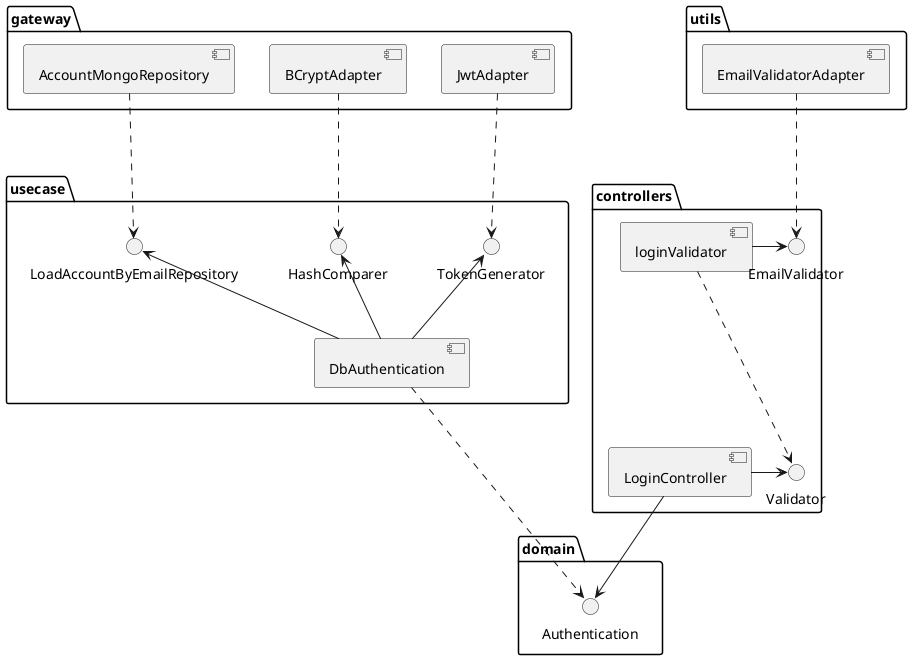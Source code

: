 @startuml login

package controllers {
    [LoginController] -> () Validator
    [loginValidator] -.-> () Validator
    [loginValidator] -> () EmailValidator
}

package utils {
    [EmailValidatorAdapter]
}

package domain {
    () Authentication
}

package usecase {
    () LoadAccountByEmailRepository <-- [DbAuthentication]
    () HashComparer <-- [DbAuthentication]
    () TokenGenerator <-- [DbAuthentication]
}

package gateway {
    [AccountMongoRepository]
    [BCryptAdapter]
    [JwtAdapter]
}

EmailValidatorAdapter -.-> EmailValidator
LoginController --> Authentication
DbAuthentication -.-> Authentication
AccountMongoRepository -.-> LoadAccountByEmailRepository
BCryptAdapter -.-> HashComparer
JwtAdapter -.-> TokenGenerator

@enduml

